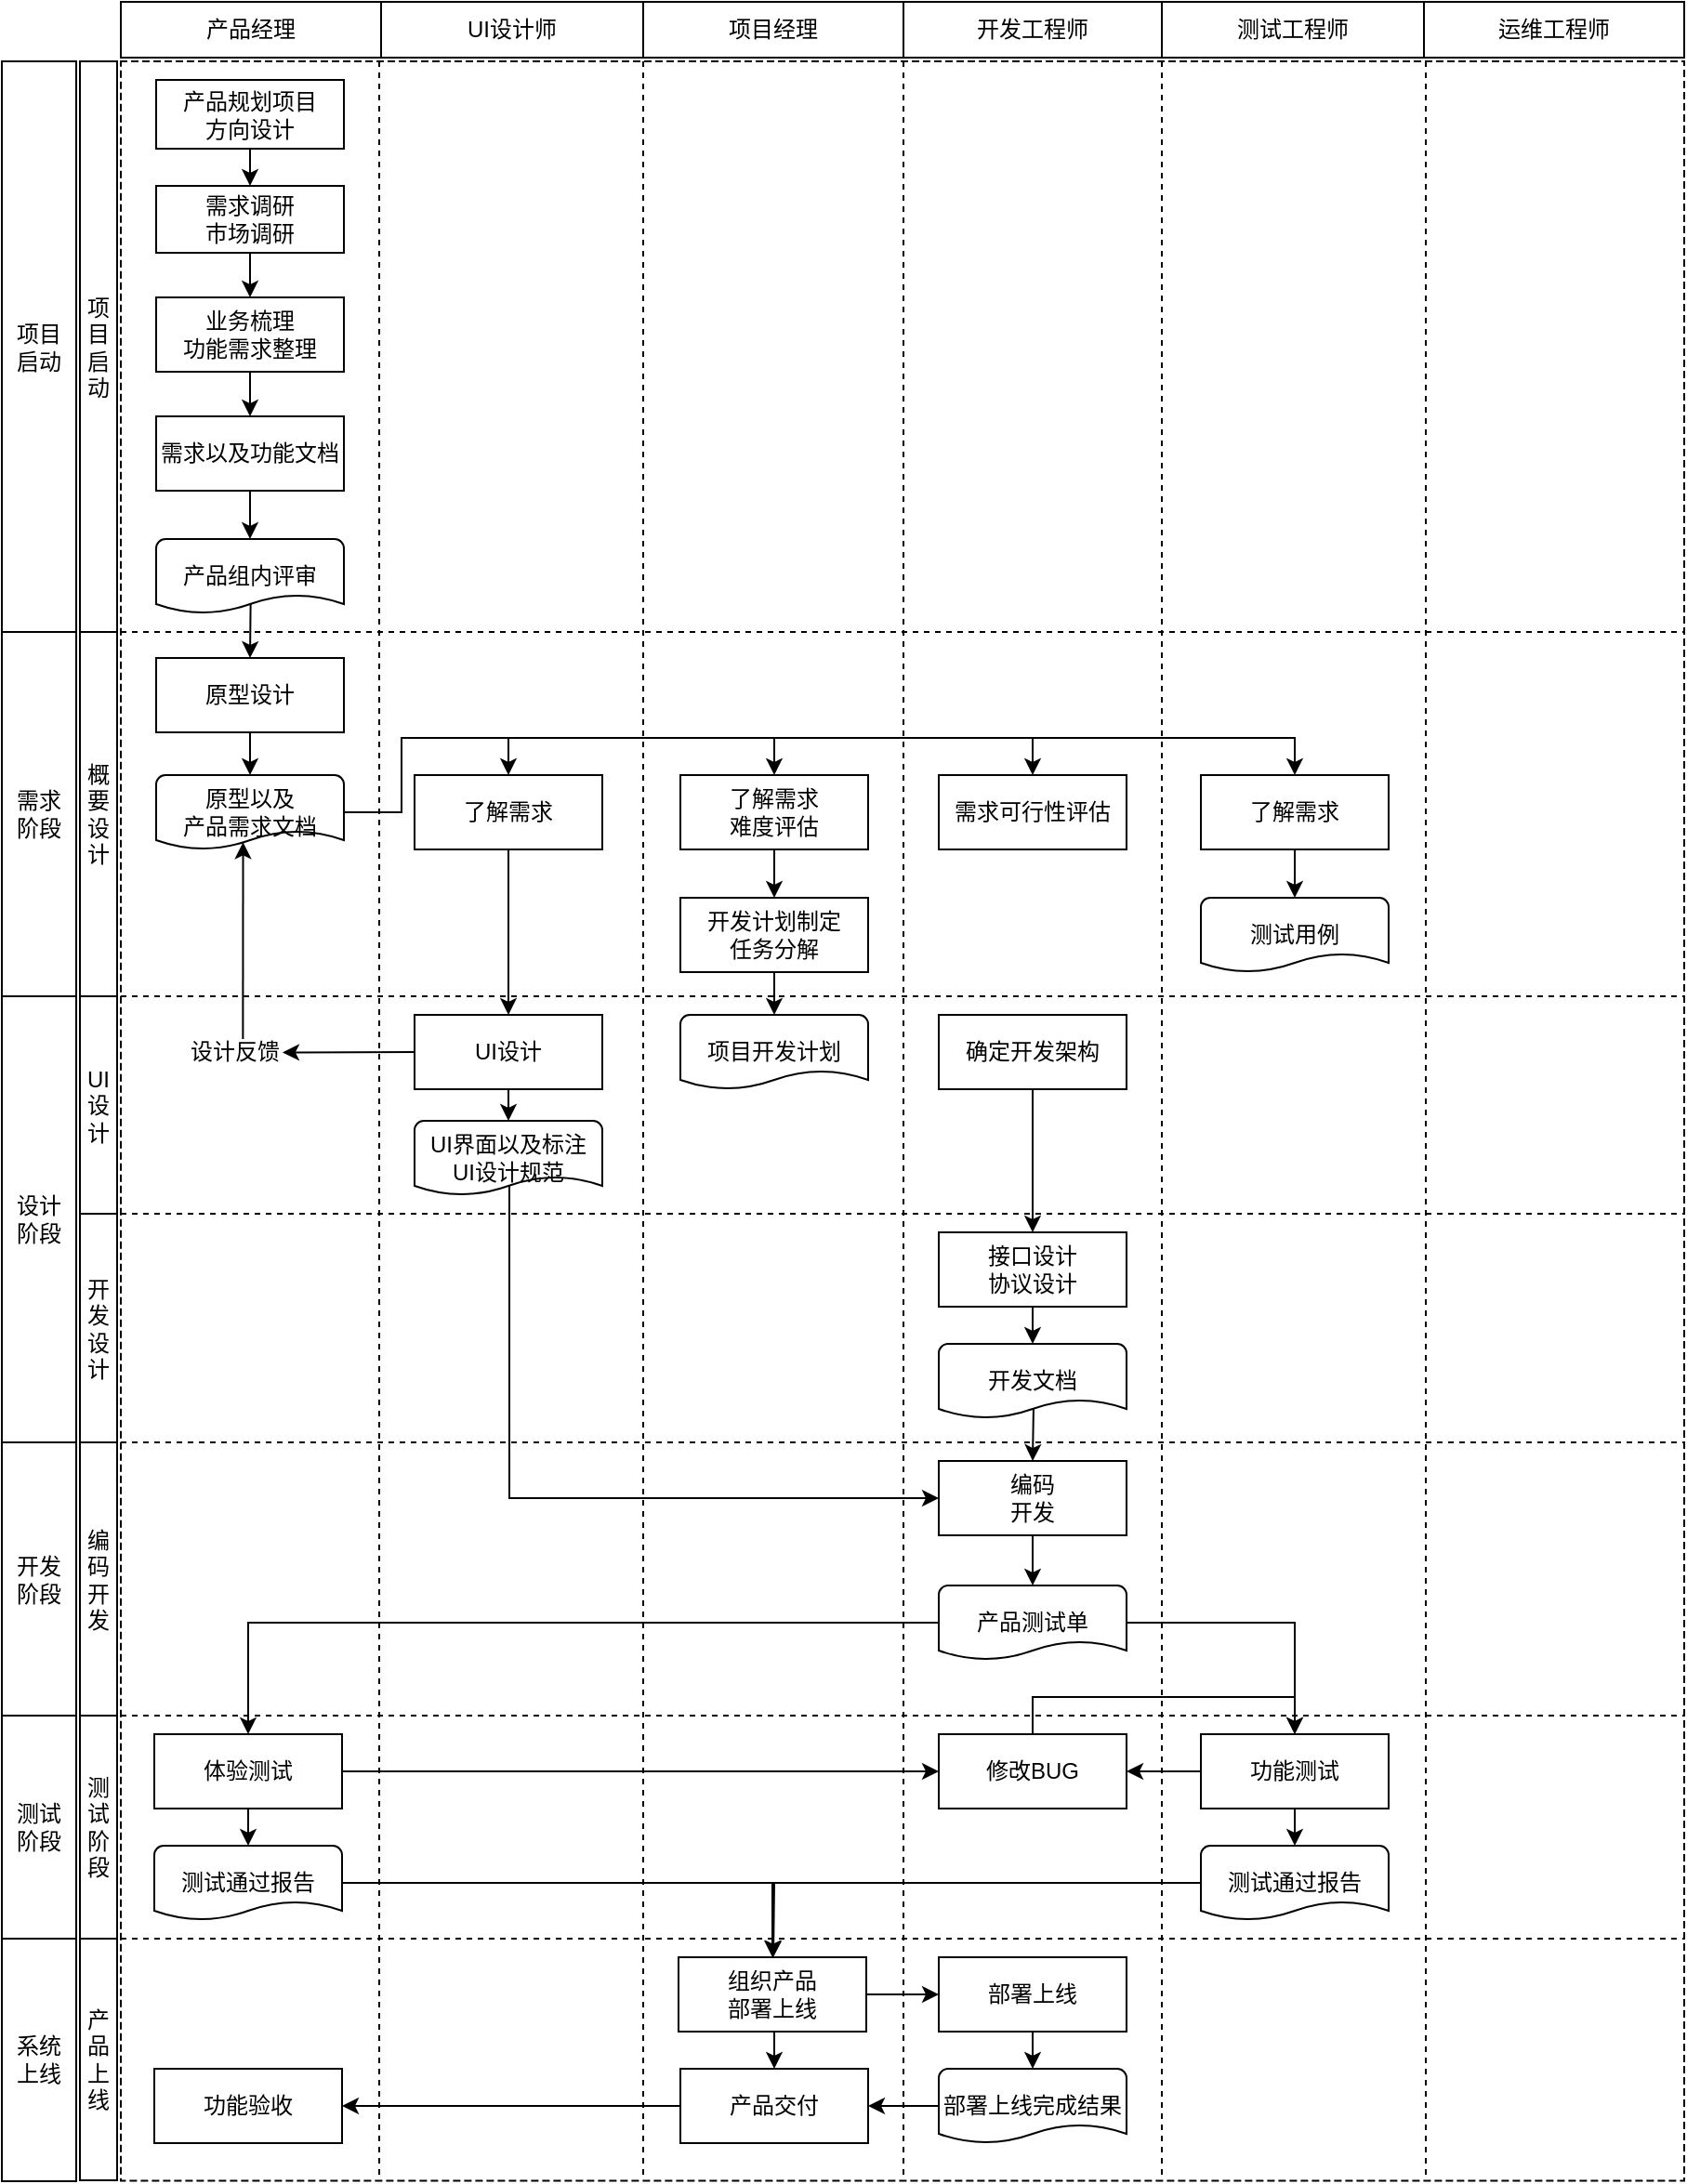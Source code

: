 <mxfile version="13.10.2" type="github">
  <diagram id="PpXGovma7yF2RmFyOS30" name="第 1 页">
    <mxGraphModel dx="1188" dy="643" grid="1" gridSize="10" guides="1" tooltips="1" connect="1" arrows="1" fold="1" page="1" pageScale="1" pageWidth="827" pageHeight="1169" math="0" shadow="0">
      <root>
        <mxCell id="0" />
        <mxCell id="1" parent="0" />
        <mxCell id="rqItXDeGJWUlfMcjENe2-21" value="" style="shape=table;html=1;whiteSpace=wrap;startSize=0;container=1;collapsible=0;childLayout=tableLayout;dashed=1;rounded=0;" parent="1" vertex="1">
          <mxGeometry x="89" y="60" width="841" height="1140.2" as="geometry" />
        </mxCell>
        <mxCell id="rqItXDeGJWUlfMcjENe2-22" value="" style="shape=partialRectangle;html=1;whiteSpace=wrap;collapsible=0;dropTarget=0;pointerEvents=0;fillColor=none;top=0;left=0;bottom=0;right=0;points=[[0,0.5],[1,0.5]];portConstraint=eastwest;" parent="rqItXDeGJWUlfMcjENe2-21" vertex="1">
          <mxGeometry width="841" height="307" as="geometry" />
        </mxCell>
        <mxCell id="rqItXDeGJWUlfMcjENe2-23" value="" style="shape=partialRectangle;html=1;whiteSpace=wrap;connectable=0;overflow=hidden;fillColor=none;top=0;left=0;bottom=0;right=0;" parent="rqItXDeGJWUlfMcjENe2-22" vertex="1">
          <mxGeometry width="139" height="307" as="geometry" />
        </mxCell>
        <mxCell id="rqItXDeGJWUlfMcjENe2-24" value="" style="shape=partialRectangle;html=1;whiteSpace=wrap;connectable=0;overflow=hidden;fillColor=none;top=0;left=0;bottom=0;right=0;" parent="rqItXDeGJWUlfMcjENe2-22" vertex="1">
          <mxGeometry x="139" width="142" height="307" as="geometry" />
        </mxCell>
        <mxCell id="rqItXDeGJWUlfMcjENe2-25" value="" style="shape=partialRectangle;html=1;whiteSpace=wrap;connectable=0;overflow=hidden;fillColor=none;top=0;left=0;bottom=0;right=0;" parent="rqItXDeGJWUlfMcjENe2-22" vertex="1">
          <mxGeometry x="281" width="140" height="307" as="geometry" />
        </mxCell>
        <mxCell id="rqItXDeGJWUlfMcjENe2-26" value="" style="shape=partialRectangle;html=1;whiteSpace=wrap;connectable=0;overflow=hidden;fillColor=none;top=0;left=0;bottom=0;right=0;" parent="rqItXDeGJWUlfMcjENe2-22" vertex="1">
          <mxGeometry x="421" width="139" height="307" as="geometry" />
        </mxCell>
        <mxCell id="rqItXDeGJWUlfMcjENe2-27" value="" style="shape=partialRectangle;html=1;whiteSpace=wrap;connectable=0;overflow=hidden;fillColor=none;top=0;left=0;bottom=0;right=0;" parent="rqItXDeGJWUlfMcjENe2-22" vertex="1">
          <mxGeometry x="560" width="142" height="307" as="geometry" />
        </mxCell>
        <mxCell id="rqItXDeGJWUlfMcjENe2-28" value="" style="shape=partialRectangle;html=1;whiteSpace=wrap;connectable=0;overflow=hidden;fillColor=none;top=0;left=0;bottom=0;right=0;" parent="rqItXDeGJWUlfMcjENe2-22" vertex="1">
          <mxGeometry x="702" width="139" height="307" as="geometry" />
        </mxCell>
        <mxCell id="rqItXDeGJWUlfMcjENe2-29" value="" style="shape=partialRectangle;html=1;whiteSpace=wrap;collapsible=0;dropTarget=0;pointerEvents=0;fillColor=none;top=0;left=0;bottom=0;right=0;points=[[0,0.5],[1,0.5]];portConstraint=eastwest;" parent="rqItXDeGJWUlfMcjENe2-21" vertex="1">
          <mxGeometry y="307" width="841" height="196" as="geometry" />
        </mxCell>
        <mxCell id="rqItXDeGJWUlfMcjENe2-30" value="" style="shape=partialRectangle;html=1;whiteSpace=wrap;connectable=0;overflow=hidden;fillColor=none;top=0;left=0;bottom=0;right=0;" parent="rqItXDeGJWUlfMcjENe2-29" vertex="1">
          <mxGeometry width="139" height="196" as="geometry" />
        </mxCell>
        <mxCell id="rqItXDeGJWUlfMcjENe2-31" value="" style="shape=partialRectangle;html=1;whiteSpace=wrap;connectable=0;overflow=hidden;fillColor=none;top=0;left=0;bottom=0;right=0;" parent="rqItXDeGJWUlfMcjENe2-29" vertex="1">
          <mxGeometry x="139" width="142" height="196" as="geometry" />
        </mxCell>
        <mxCell id="rqItXDeGJWUlfMcjENe2-32" value="" style="shape=partialRectangle;html=1;whiteSpace=wrap;connectable=0;overflow=hidden;fillColor=none;top=0;left=0;bottom=0;right=0;" parent="rqItXDeGJWUlfMcjENe2-29" vertex="1">
          <mxGeometry x="281" width="140" height="196" as="geometry" />
        </mxCell>
        <mxCell id="rqItXDeGJWUlfMcjENe2-33" value="" style="shape=partialRectangle;html=1;whiteSpace=wrap;connectable=0;overflow=hidden;fillColor=none;top=0;left=0;bottom=0;right=0;" parent="rqItXDeGJWUlfMcjENe2-29" vertex="1">
          <mxGeometry x="421" width="139" height="196" as="geometry" />
        </mxCell>
        <mxCell id="rqItXDeGJWUlfMcjENe2-34" value="" style="shape=partialRectangle;html=1;whiteSpace=wrap;connectable=0;overflow=hidden;fillColor=none;top=0;left=0;bottom=0;right=0;" parent="rqItXDeGJWUlfMcjENe2-29" vertex="1">
          <mxGeometry x="560" width="142" height="196" as="geometry" />
        </mxCell>
        <mxCell id="rqItXDeGJWUlfMcjENe2-35" value="" style="shape=partialRectangle;html=1;whiteSpace=wrap;connectable=0;overflow=hidden;fillColor=none;top=0;left=0;bottom=0;right=0;" parent="rqItXDeGJWUlfMcjENe2-29" vertex="1">
          <mxGeometry x="702" width="139" height="196" as="geometry" />
        </mxCell>
        <mxCell id="rqItXDeGJWUlfMcjENe2-36" value="" style="shape=partialRectangle;html=1;whiteSpace=wrap;collapsible=0;dropTarget=0;pointerEvents=0;fillColor=none;top=0;left=0;bottom=0;right=0;points=[[0,0.5],[1,0.5]];portConstraint=eastwest;" parent="rqItXDeGJWUlfMcjENe2-21" vertex="1">
          <mxGeometry y="503" width="841" height="117" as="geometry" />
        </mxCell>
        <mxCell id="rqItXDeGJWUlfMcjENe2-37" value="" style="shape=partialRectangle;html=1;whiteSpace=wrap;connectable=0;overflow=hidden;fillColor=none;top=0;left=0;bottom=0;right=0;" parent="rqItXDeGJWUlfMcjENe2-36" vertex="1">
          <mxGeometry width="139" height="117" as="geometry" />
        </mxCell>
        <mxCell id="rqItXDeGJWUlfMcjENe2-38" value="" style="shape=partialRectangle;html=1;whiteSpace=wrap;connectable=0;overflow=hidden;fillColor=none;top=0;left=0;bottom=0;right=0;" parent="rqItXDeGJWUlfMcjENe2-36" vertex="1">
          <mxGeometry x="139" width="142" height="117" as="geometry" />
        </mxCell>
        <mxCell id="rqItXDeGJWUlfMcjENe2-39" value="" style="shape=partialRectangle;html=1;whiteSpace=wrap;connectable=0;overflow=hidden;fillColor=none;top=0;left=0;bottom=0;right=0;" parent="rqItXDeGJWUlfMcjENe2-36" vertex="1">
          <mxGeometry x="281" width="140" height="117" as="geometry" />
        </mxCell>
        <mxCell id="rqItXDeGJWUlfMcjENe2-40" value="" style="shape=partialRectangle;html=1;whiteSpace=wrap;connectable=0;overflow=hidden;fillColor=none;top=0;left=0;bottom=0;right=0;" parent="rqItXDeGJWUlfMcjENe2-36" vertex="1">
          <mxGeometry x="421" width="139" height="117" as="geometry" />
        </mxCell>
        <mxCell id="rqItXDeGJWUlfMcjENe2-41" value="" style="shape=partialRectangle;html=1;whiteSpace=wrap;connectable=0;overflow=hidden;fillColor=none;top=0;left=0;bottom=0;right=0;" parent="rqItXDeGJWUlfMcjENe2-36" vertex="1">
          <mxGeometry x="560" width="142" height="117" as="geometry" />
        </mxCell>
        <mxCell id="rqItXDeGJWUlfMcjENe2-42" value="" style="shape=partialRectangle;html=1;whiteSpace=wrap;connectable=0;overflow=hidden;fillColor=none;top=0;left=0;bottom=0;right=0;" parent="rqItXDeGJWUlfMcjENe2-36" vertex="1">
          <mxGeometry x="702" width="139" height="117" as="geometry" />
        </mxCell>
        <mxCell id="rqItXDeGJWUlfMcjENe2-43" value="" style="shape=partialRectangle;html=1;whiteSpace=wrap;collapsible=0;dropTarget=0;pointerEvents=0;fillColor=none;top=0;left=0;bottom=0;right=0;points=[[0,0.5],[1,0.5]];portConstraint=eastwest;" parent="rqItXDeGJWUlfMcjENe2-21" vertex="1">
          <mxGeometry y="620" width="841" height="123" as="geometry" />
        </mxCell>
        <mxCell id="rqItXDeGJWUlfMcjENe2-44" value="" style="shape=partialRectangle;html=1;whiteSpace=wrap;connectable=0;overflow=hidden;fillColor=none;top=0;left=0;bottom=0;right=0;" parent="rqItXDeGJWUlfMcjENe2-43" vertex="1">
          <mxGeometry width="139" height="123" as="geometry" />
        </mxCell>
        <mxCell id="rqItXDeGJWUlfMcjENe2-45" value="" style="shape=partialRectangle;html=1;whiteSpace=wrap;connectable=0;overflow=hidden;fillColor=none;top=0;left=0;bottom=0;right=0;" parent="rqItXDeGJWUlfMcjENe2-43" vertex="1">
          <mxGeometry x="139" width="142" height="123" as="geometry" />
        </mxCell>
        <mxCell id="rqItXDeGJWUlfMcjENe2-46" value="" style="shape=partialRectangle;html=1;whiteSpace=wrap;connectable=0;overflow=hidden;fillColor=none;top=0;left=0;bottom=0;right=0;" parent="rqItXDeGJWUlfMcjENe2-43" vertex="1">
          <mxGeometry x="281" width="140" height="123" as="geometry" />
        </mxCell>
        <mxCell id="rqItXDeGJWUlfMcjENe2-47" value="" style="shape=partialRectangle;html=1;whiteSpace=wrap;connectable=0;overflow=hidden;fillColor=none;top=0;left=0;bottom=0;right=0;" parent="rqItXDeGJWUlfMcjENe2-43" vertex="1">
          <mxGeometry x="421" width="139" height="123" as="geometry" />
        </mxCell>
        <mxCell id="rqItXDeGJWUlfMcjENe2-48" value="" style="shape=partialRectangle;html=1;whiteSpace=wrap;connectable=0;overflow=hidden;fillColor=none;top=0;left=0;bottom=0;right=0;" parent="rqItXDeGJWUlfMcjENe2-43" vertex="1">
          <mxGeometry x="560" width="142" height="123" as="geometry" />
        </mxCell>
        <mxCell id="rqItXDeGJWUlfMcjENe2-49" value="" style="shape=partialRectangle;html=1;whiteSpace=wrap;connectable=0;overflow=hidden;fillColor=none;top=0;left=0;bottom=0;right=0;" parent="rqItXDeGJWUlfMcjENe2-43" vertex="1">
          <mxGeometry x="702" width="139" height="123" as="geometry" />
        </mxCell>
        <mxCell id="rqItXDeGJWUlfMcjENe2-50" value="" style="shape=partialRectangle;html=1;whiteSpace=wrap;collapsible=0;dropTarget=0;pointerEvents=0;fillColor=none;top=0;left=0;bottom=0;right=0;points=[[0,0.5],[1,0.5]];portConstraint=eastwest;" parent="rqItXDeGJWUlfMcjENe2-21" vertex="1">
          <mxGeometry y="743" width="841" height="147" as="geometry" />
        </mxCell>
        <mxCell id="rqItXDeGJWUlfMcjENe2-51" value="" style="shape=partialRectangle;html=1;whiteSpace=wrap;connectable=0;overflow=hidden;fillColor=none;top=0;left=0;bottom=0;right=0;" parent="rqItXDeGJWUlfMcjENe2-50" vertex="1">
          <mxGeometry width="139" height="147" as="geometry" />
        </mxCell>
        <mxCell id="rqItXDeGJWUlfMcjENe2-52" value="" style="shape=partialRectangle;html=1;whiteSpace=wrap;connectable=0;overflow=hidden;fillColor=none;top=0;left=0;bottom=0;right=0;" parent="rqItXDeGJWUlfMcjENe2-50" vertex="1">
          <mxGeometry x="139" width="142" height="147" as="geometry" />
        </mxCell>
        <mxCell id="rqItXDeGJWUlfMcjENe2-53" value="" style="shape=partialRectangle;html=1;whiteSpace=wrap;connectable=0;overflow=hidden;fillColor=none;top=0;left=0;bottom=0;right=0;" parent="rqItXDeGJWUlfMcjENe2-50" vertex="1">
          <mxGeometry x="281" width="140" height="147" as="geometry" />
        </mxCell>
        <mxCell id="rqItXDeGJWUlfMcjENe2-54" value="" style="shape=partialRectangle;html=1;whiteSpace=wrap;connectable=0;overflow=hidden;fillColor=none;top=0;left=0;bottom=0;right=0;" parent="rqItXDeGJWUlfMcjENe2-50" vertex="1">
          <mxGeometry x="421" width="139" height="147" as="geometry" />
        </mxCell>
        <mxCell id="rqItXDeGJWUlfMcjENe2-55" value="" style="shape=partialRectangle;html=1;whiteSpace=wrap;connectable=0;overflow=hidden;fillColor=none;top=0;left=0;bottom=0;right=0;" parent="rqItXDeGJWUlfMcjENe2-50" vertex="1">
          <mxGeometry x="560" width="142" height="147" as="geometry" />
        </mxCell>
        <mxCell id="rqItXDeGJWUlfMcjENe2-56" value="" style="shape=partialRectangle;html=1;whiteSpace=wrap;connectable=0;overflow=hidden;fillColor=none;top=0;left=0;bottom=0;right=0;" parent="rqItXDeGJWUlfMcjENe2-50" vertex="1">
          <mxGeometry x="702" width="139" height="147" as="geometry" />
        </mxCell>
        <mxCell id="rqItXDeGJWUlfMcjENe2-57" value="" style="shape=partialRectangle;html=1;whiteSpace=wrap;collapsible=0;dropTarget=0;pointerEvents=0;fillColor=none;top=0;left=0;bottom=0;right=0;points=[[0,0.5],[1,0.5]];portConstraint=eastwest;" parent="rqItXDeGJWUlfMcjENe2-21" vertex="1">
          <mxGeometry y="890" width="841" height="120" as="geometry" />
        </mxCell>
        <mxCell id="rqItXDeGJWUlfMcjENe2-58" value="" style="shape=partialRectangle;html=1;whiteSpace=wrap;connectable=0;overflow=hidden;fillColor=none;top=0;left=0;bottom=0;right=0;" parent="rqItXDeGJWUlfMcjENe2-57" vertex="1">
          <mxGeometry width="139" height="120" as="geometry" />
        </mxCell>
        <mxCell id="rqItXDeGJWUlfMcjENe2-59" value="" style="shape=partialRectangle;html=1;whiteSpace=wrap;connectable=0;overflow=hidden;fillColor=none;top=0;left=0;bottom=0;right=0;" parent="rqItXDeGJWUlfMcjENe2-57" vertex="1">
          <mxGeometry x="139" width="142" height="120" as="geometry" />
        </mxCell>
        <mxCell id="rqItXDeGJWUlfMcjENe2-60" value="" style="shape=partialRectangle;html=1;whiteSpace=wrap;connectable=0;overflow=hidden;fillColor=none;top=0;left=0;bottom=0;right=0;" parent="rqItXDeGJWUlfMcjENe2-57" vertex="1">
          <mxGeometry x="281" width="140" height="120" as="geometry" />
        </mxCell>
        <mxCell id="rqItXDeGJWUlfMcjENe2-61" value="" style="shape=partialRectangle;html=1;whiteSpace=wrap;connectable=0;overflow=hidden;fillColor=none;top=0;left=0;bottom=0;right=0;" parent="rqItXDeGJWUlfMcjENe2-57" vertex="1">
          <mxGeometry x="421" width="139" height="120" as="geometry" />
        </mxCell>
        <mxCell id="rqItXDeGJWUlfMcjENe2-62" value="" style="shape=partialRectangle;html=1;whiteSpace=wrap;connectable=0;overflow=hidden;fillColor=none;top=0;left=0;bottom=0;right=0;" parent="rqItXDeGJWUlfMcjENe2-57" vertex="1">
          <mxGeometry x="560" width="142" height="120" as="geometry" />
        </mxCell>
        <mxCell id="rqItXDeGJWUlfMcjENe2-63" value="" style="shape=partialRectangle;html=1;whiteSpace=wrap;connectable=0;overflow=hidden;fillColor=none;top=0;left=0;bottom=0;right=0;" parent="rqItXDeGJWUlfMcjENe2-57" vertex="1">
          <mxGeometry x="702" width="139" height="120" as="geometry" />
        </mxCell>
        <mxCell id="rqItXDeGJWUlfMcjENe2-64" value="" style="shape=partialRectangle;html=1;whiteSpace=wrap;collapsible=0;dropTarget=0;pointerEvents=0;fillColor=none;top=0;left=0;bottom=0;right=0;points=[[0,0.5],[1,0.5]];portConstraint=eastwest;" parent="rqItXDeGJWUlfMcjENe2-21" vertex="1">
          <mxGeometry y="1010" width="841" height="130" as="geometry" />
        </mxCell>
        <mxCell id="rqItXDeGJWUlfMcjENe2-65" value="" style="shape=partialRectangle;html=1;whiteSpace=wrap;connectable=0;overflow=hidden;fillColor=none;top=0;left=0;bottom=0;right=0;" parent="rqItXDeGJWUlfMcjENe2-64" vertex="1">
          <mxGeometry width="139" height="130" as="geometry" />
        </mxCell>
        <mxCell id="rqItXDeGJWUlfMcjENe2-66" value="" style="shape=partialRectangle;html=1;whiteSpace=wrap;connectable=0;overflow=hidden;fillColor=none;top=0;left=0;bottom=0;right=0;" parent="rqItXDeGJWUlfMcjENe2-64" vertex="1">
          <mxGeometry x="139" width="142" height="130" as="geometry" />
        </mxCell>
        <mxCell id="rqItXDeGJWUlfMcjENe2-67" value="" style="shape=partialRectangle;html=1;whiteSpace=wrap;connectable=0;overflow=hidden;fillColor=none;top=0;left=0;bottom=0;right=0;" parent="rqItXDeGJWUlfMcjENe2-64" vertex="1">
          <mxGeometry x="281" width="140" height="130" as="geometry" />
        </mxCell>
        <mxCell id="rqItXDeGJWUlfMcjENe2-68" value="" style="shape=partialRectangle;html=1;whiteSpace=wrap;connectable=0;overflow=hidden;fillColor=none;top=0;left=0;bottom=0;right=0;" parent="rqItXDeGJWUlfMcjENe2-64" vertex="1">
          <mxGeometry x="421" width="139" height="130" as="geometry" />
        </mxCell>
        <mxCell id="rqItXDeGJWUlfMcjENe2-69" value="" style="shape=partialRectangle;html=1;whiteSpace=wrap;connectable=0;overflow=hidden;fillColor=none;top=0;left=0;bottom=0;right=0;" parent="rqItXDeGJWUlfMcjENe2-64" vertex="1">
          <mxGeometry x="560" width="142" height="130" as="geometry" />
        </mxCell>
        <mxCell id="rqItXDeGJWUlfMcjENe2-70" value="" style="shape=partialRectangle;html=1;whiteSpace=wrap;connectable=0;overflow=hidden;fillColor=none;top=0;left=0;bottom=0;right=0;" parent="rqItXDeGJWUlfMcjENe2-64" vertex="1">
          <mxGeometry x="702" width="139" height="130" as="geometry" />
        </mxCell>
        <mxCell id="rqItXDeGJWUlfMcjENe2-87" value="" style="shape=table;html=1;whiteSpace=wrap;startSize=0;container=1;collapsible=0;childLayout=tableLayout;" parent="1" vertex="1">
          <mxGeometry x="89" y="28" width="841" height="30" as="geometry" />
        </mxCell>
        <mxCell id="rqItXDeGJWUlfMcjENe2-88" value="" style="shape=partialRectangle;html=1;whiteSpace=wrap;collapsible=0;dropTarget=0;pointerEvents=0;fillColor=none;top=0;left=0;bottom=0;right=0;points=[[0,0.5],[1,0.5]];portConstraint=eastwest;" parent="rqItXDeGJWUlfMcjENe2-87" vertex="1">
          <mxGeometry width="841" height="30" as="geometry" />
        </mxCell>
        <mxCell id="rqItXDeGJWUlfMcjENe2-89" value="产品经理" style="shape=partialRectangle;html=1;whiteSpace=wrap;connectable=0;overflow=hidden;fillColor=none;top=0;left=0;bottom=0;right=0;" parent="rqItXDeGJWUlfMcjENe2-88" vertex="1">
          <mxGeometry width="140" height="30" as="geometry" />
        </mxCell>
        <mxCell id="rqItXDeGJWUlfMcjENe2-90" value="UI设计师" style="shape=partialRectangle;html=1;whiteSpace=wrap;connectable=0;overflow=hidden;fillColor=none;top=0;left=0;bottom=0;right=0;" parent="rqItXDeGJWUlfMcjENe2-88" vertex="1">
          <mxGeometry x="140" width="141" height="30" as="geometry" />
        </mxCell>
        <mxCell id="rqItXDeGJWUlfMcjENe2-91" value="项目经理" style="shape=partialRectangle;html=1;whiteSpace=wrap;connectable=0;overflow=hidden;fillColor=none;top=0;left=0;bottom=0;right=0;" parent="rqItXDeGJWUlfMcjENe2-88" vertex="1">
          <mxGeometry x="281" width="140" height="30" as="geometry" />
        </mxCell>
        <mxCell id="rqItXDeGJWUlfMcjENe2-92" value="开发工程师" style="shape=partialRectangle;html=1;whiteSpace=wrap;connectable=0;overflow=hidden;fillColor=none;top=0;left=0;bottom=0;right=0;" parent="rqItXDeGJWUlfMcjENe2-88" vertex="1">
          <mxGeometry x="421" width="139" height="30" as="geometry" />
        </mxCell>
        <mxCell id="rqItXDeGJWUlfMcjENe2-93" value="测试工程师" style="shape=partialRectangle;html=1;whiteSpace=wrap;connectable=0;overflow=hidden;fillColor=none;top=0;left=0;bottom=0;right=0;" parent="rqItXDeGJWUlfMcjENe2-88" vertex="1">
          <mxGeometry x="560" width="141" height="30" as="geometry" />
        </mxCell>
        <mxCell id="rqItXDeGJWUlfMcjENe2-94" value="运维工程师" style="shape=partialRectangle;html=1;whiteSpace=wrap;connectable=0;overflow=hidden;fillColor=none;top=0;left=0;bottom=0;right=0;" parent="rqItXDeGJWUlfMcjENe2-88" vertex="1">
          <mxGeometry x="701" width="140" height="30" as="geometry" />
        </mxCell>
        <mxCell id="rqItXDeGJWUlfMcjENe2-100" style="edgeStyle=orthogonalEdgeStyle;rounded=0;orthogonalLoop=1;jettySize=auto;html=1;exitX=0.5;exitY=1;exitDx=0;exitDy=0;entryX=0.5;entryY=0;entryDx=0;entryDy=0;" parent="1" source="rqItXDeGJWUlfMcjENe2-96" target="rqItXDeGJWUlfMcjENe2-99" edge="1">
          <mxGeometry relative="1" as="geometry" />
        </mxCell>
        <mxCell id="rqItXDeGJWUlfMcjENe2-96" value="产品规划项目&lt;br&gt;方向设计" style="rounded=0;whiteSpace=wrap;html=1;" parent="1" vertex="1">
          <mxGeometry x="108" y="70" width="101" height="37" as="geometry" />
        </mxCell>
        <mxCell id="rqItXDeGJWUlfMcjENe2-102" style="edgeStyle=orthogonalEdgeStyle;rounded=0;orthogonalLoop=1;jettySize=auto;html=1;exitX=0.5;exitY=1;exitDx=0;exitDy=0;entryX=0.5;entryY=0;entryDx=0;entryDy=0;" parent="1" source="rqItXDeGJWUlfMcjENe2-99" target="rqItXDeGJWUlfMcjENe2-101" edge="1">
          <mxGeometry relative="1" as="geometry" />
        </mxCell>
        <mxCell id="rqItXDeGJWUlfMcjENe2-99" value="需求调研&lt;br&gt;市场调研" style="rounded=0;whiteSpace=wrap;html=1;" parent="1" vertex="1">
          <mxGeometry x="108" y="127" width="101" height="36" as="geometry" />
        </mxCell>
        <mxCell id="rqItXDeGJWUlfMcjENe2-106" style="edgeStyle=orthogonalEdgeStyle;rounded=0;orthogonalLoop=1;jettySize=auto;html=1;exitX=0.5;exitY=1;exitDx=0;exitDy=0;entryX=0.5;entryY=0;entryDx=0;entryDy=0;" parent="1" source="rqItXDeGJWUlfMcjENe2-101" target="rqItXDeGJWUlfMcjENe2-105" edge="1">
          <mxGeometry relative="1" as="geometry" />
        </mxCell>
        <mxCell id="rqItXDeGJWUlfMcjENe2-101" value="业务梳理&lt;br&gt;功能需求整理" style="rounded=0;whiteSpace=wrap;html=1;" parent="1" vertex="1">
          <mxGeometry x="108" y="187" width="101" height="40" as="geometry" />
        </mxCell>
        <mxCell id="rqItXDeGJWUlfMcjENe2-143" style="edgeStyle=orthogonalEdgeStyle;rounded=0;orthogonalLoop=1;jettySize=auto;html=1;entryX=0.5;entryY=0;entryDx=0;entryDy=0;fontSize=12;exitX=0.503;exitY=0.871;exitDx=0;exitDy=0;exitPerimeter=0;" parent="1" source="rqItXDeGJWUlfMcjENe2-103" target="rqItXDeGJWUlfMcjENe2-110" edge="1">
          <mxGeometry relative="1" as="geometry" />
        </mxCell>
        <mxCell id="rqItXDeGJWUlfMcjENe2-103" value="产品组内评审" style="strokeWidth=1;html=1;shape=mxgraph.flowchart.document2;whiteSpace=wrap;size=0.25;" parent="1" vertex="1">
          <mxGeometry x="108" y="317" width="101" height="40" as="geometry" />
        </mxCell>
        <mxCell id="rqItXDeGJWUlfMcjENe2-107" style="edgeStyle=orthogonalEdgeStyle;rounded=0;orthogonalLoop=1;jettySize=auto;html=1;exitX=0.5;exitY=1;exitDx=0;exitDy=0;entryX=0.5;entryY=0;entryDx=0;entryDy=0;entryPerimeter=0;" parent="1" source="rqItXDeGJWUlfMcjENe2-105" target="rqItXDeGJWUlfMcjENe2-103" edge="1">
          <mxGeometry relative="1" as="geometry" />
        </mxCell>
        <mxCell id="rqItXDeGJWUlfMcjENe2-105" value="需求以及功能文档" style="rounded=0;whiteSpace=wrap;html=1;" parent="1" vertex="1">
          <mxGeometry x="108" y="251" width="101" height="40" as="geometry" />
        </mxCell>
        <mxCell id="rqItXDeGJWUlfMcjENe2-142" style="edgeStyle=orthogonalEdgeStyle;rounded=0;orthogonalLoop=1;jettySize=auto;html=1;exitX=0.5;exitY=1;exitDx=0;exitDy=0;entryX=0.5;entryY=0;entryDx=0;entryDy=0;entryPerimeter=0;fontSize=12;" parent="1" source="rqItXDeGJWUlfMcjENe2-110" target="rqItXDeGJWUlfMcjENe2-141" edge="1">
          <mxGeometry relative="1" as="geometry" />
        </mxCell>
        <mxCell id="rqItXDeGJWUlfMcjENe2-110" value="原型设计" style="rounded=0;whiteSpace=wrap;html=1;" parent="1" vertex="1">
          <mxGeometry x="108" y="381" width="101" height="40" as="geometry" />
        </mxCell>
        <mxCell id="rqItXDeGJWUlfMcjENe2-111" value="" style="shape=table;html=1;whiteSpace=wrap;startSize=0;container=1;collapsible=0;childLayout=tableLayout;" parent="1" vertex="1">
          <mxGeometry x="25" y="60" width="40" height="1140.467" as="geometry" />
        </mxCell>
        <mxCell id="rqItXDeGJWUlfMcjENe2-112" value="" style="shape=partialRectangle;html=1;whiteSpace=wrap;collapsible=0;dropTarget=0;pointerEvents=0;fillColor=none;top=0;left=0;bottom=0;right=0;points=[[0,0.5],[1,0.5]];portConstraint=eastwest;" parent="rqItXDeGJWUlfMcjENe2-111" vertex="1">
          <mxGeometry width="40" height="307" as="geometry" />
        </mxCell>
        <mxCell id="rqItXDeGJWUlfMcjENe2-113" value="项目&lt;br&gt;启动" style="shape=partialRectangle;html=1;whiteSpace=wrap;connectable=0;overflow=hidden;fillColor=none;top=0;left=0;bottom=0;right=0;" parent="rqItXDeGJWUlfMcjENe2-112" vertex="1">
          <mxGeometry width="40" height="307" as="geometry" />
        </mxCell>
        <mxCell id="rqItXDeGJWUlfMcjENe2-114" value="" style="shape=partialRectangle;html=1;whiteSpace=wrap;collapsible=0;dropTarget=0;pointerEvents=0;fillColor=none;top=0;left=0;bottom=0;right=0;points=[[0,0.5],[1,0.5]];portConstraint=eastwest;" parent="rqItXDeGJWUlfMcjENe2-111" vertex="1">
          <mxGeometry y="307" width="40" height="196" as="geometry" />
        </mxCell>
        <mxCell id="rqItXDeGJWUlfMcjENe2-115" value="需求&lt;br&gt;阶段" style="shape=partialRectangle;html=1;whiteSpace=wrap;connectable=0;overflow=hidden;fillColor=none;top=0;left=0;bottom=0;right=0;" parent="rqItXDeGJWUlfMcjENe2-114" vertex="1">
          <mxGeometry width="40" height="196" as="geometry" />
        </mxCell>
        <mxCell id="rqItXDeGJWUlfMcjENe2-116" value="" style="shape=partialRectangle;html=1;whiteSpace=wrap;collapsible=0;dropTarget=0;pointerEvents=0;fillColor=none;top=0;left=0;bottom=0;right=0;points=[[0,0.5],[1,0.5]];portConstraint=eastwest;" parent="rqItXDeGJWUlfMcjENe2-111" vertex="1">
          <mxGeometry y="503" width="40" height="240" as="geometry" />
        </mxCell>
        <mxCell id="rqItXDeGJWUlfMcjENe2-117" value="设计&lt;br&gt;阶段" style="shape=partialRectangle;html=1;whiteSpace=wrap;connectable=0;overflow=hidden;fillColor=none;top=0;left=0;bottom=0;right=0;" parent="rqItXDeGJWUlfMcjENe2-116" vertex="1">
          <mxGeometry width="40" height="240" as="geometry" />
        </mxCell>
        <mxCell id="rqItXDeGJWUlfMcjENe2-118" value="" style="shape=partialRectangle;html=1;whiteSpace=wrap;collapsible=0;dropTarget=0;pointerEvents=0;fillColor=none;top=0;left=0;bottom=0;right=0;points=[[0,0.5],[1,0.5]];portConstraint=eastwest;" parent="rqItXDeGJWUlfMcjENe2-111" vertex="1">
          <mxGeometry y="743" width="40" height="147" as="geometry" />
        </mxCell>
        <mxCell id="rqItXDeGJWUlfMcjENe2-119" value="开发&lt;br&gt;阶段" style="shape=partialRectangle;html=1;whiteSpace=wrap;connectable=0;overflow=hidden;fillColor=none;top=0;left=0;bottom=0;right=0;" parent="rqItXDeGJWUlfMcjENe2-118" vertex="1">
          <mxGeometry width="40" height="147" as="geometry" />
        </mxCell>
        <mxCell id="rqItXDeGJWUlfMcjENe2-120" value="" style="shape=partialRectangle;html=1;whiteSpace=wrap;collapsible=0;dropTarget=0;pointerEvents=0;fillColor=none;top=0;left=0;bottom=0;right=0;points=[[0,0.5],[1,0.5]];portConstraint=eastwest;" parent="rqItXDeGJWUlfMcjENe2-111" vertex="1">
          <mxGeometry y="890" width="40" height="120" as="geometry" />
        </mxCell>
        <mxCell id="rqItXDeGJWUlfMcjENe2-121" value="测试&lt;br&gt;阶段" style="shape=partialRectangle;html=1;whiteSpace=wrap;connectable=0;overflow=hidden;fillColor=none;top=0;left=0;bottom=0;right=0;" parent="rqItXDeGJWUlfMcjENe2-120" vertex="1">
          <mxGeometry width="40" height="120" as="geometry" />
        </mxCell>
        <mxCell id="rqItXDeGJWUlfMcjENe2-122" value="" style="shape=partialRectangle;html=1;whiteSpace=wrap;collapsible=0;dropTarget=0;pointerEvents=0;fillColor=none;top=0;left=0;bottom=0;right=0;points=[[0,0.5],[1,0.5]];portConstraint=eastwest;" parent="rqItXDeGJWUlfMcjENe2-111" vertex="1">
          <mxGeometry y="1010" width="40" height="130" as="geometry" />
        </mxCell>
        <mxCell id="rqItXDeGJWUlfMcjENe2-123" value="系统&lt;br&gt;上线" style="shape=partialRectangle;html=1;whiteSpace=wrap;connectable=0;overflow=hidden;fillColor=none;top=0;left=0;bottom=0;right=0;" parent="rqItXDeGJWUlfMcjENe2-122" vertex="1">
          <mxGeometry width="40" height="130" as="geometry" />
        </mxCell>
        <mxCell id="rqItXDeGJWUlfMcjENe2-124" value="" style="shape=table;html=1;whiteSpace=wrap;startSize=0;container=1;collapsible=0;childLayout=tableLayout;fontSize=12;" parent="1" vertex="1">
          <mxGeometry x="67" y="60" width="20" height="1140.021" as="geometry" />
        </mxCell>
        <mxCell id="rqItXDeGJWUlfMcjENe2-125" value="" style="shape=partialRectangle;html=1;whiteSpace=wrap;collapsible=0;dropTarget=0;pointerEvents=0;fillColor=none;top=0;left=0;bottom=0;right=0;points=[[0,0.5],[1,0.5]];portConstraint=eastwest;fontSize=12;" parent="rqItXDeGJWUlfMcjENe2-124" vertex="1">
          <mxGeometry width="20" height="307" as="geometry" />
        </mxCell>
        <mxCell id="rqItXDeGJWUlfMcjENe2-126" value="项目启动" style="shape=partialRectangle;html=1;whiteSpace=wrap;connectable=0;overflow=hidden;fillColor=none;top=0;left=0;bottom=0;right=0;fontSize=12;" parent="rqItXDeGJWUlfMcjENe2-125" vertex="1">
          <mxGeometry width="20" height="307" as="geometry" />
        </mxCell>
        <mxCell id="rqItXDeGJWUlfMcjENe2-127" value="" style="shape=partialRectangle;html=1;whiteSpace=wrap;collapsible=0;dropTarget=0;pointerEvents=0;fillColor=none;top=0;left=0;bottom=0;right=0;points=[[0,0.5],[1,0.5]];portConstraint=eastwest;fontSize=12;" parent="rqItXDeGJWUlfMcjENe2-124" vertex="1">
          <mxGeometry y="307" width="20" height="196" as="geometry" />
        </mxCell>
        <mxCell id="rqItXDeGJWUlfMcjENe2-128" value="概要设计" style="shape=partialRectangle;html=1;whiteSpace=wrap;connectable=0;overflow=hidden;fillColor=none;top=0;left=0;bottom=0;right=0;fontSize=12;" parent="rqItXDeGJWUlfMcjENe2-127" vertex="1">
          <mxGeometry width="20" height="196" as="geometry" />
        </mxCell>
        <mxCell id="rqItXDeGJWUlfMcjENe2-129" value="" style="shape=partialRectangle;html=1;whiteSpace=wrap;collapsible=0;dropTarget=0;pointerEvents=0;fillColor=none;top=0;left=0;bottom=0;right=0;points=[[0,0.5],[1,0.5]];portConstraint=eastwest;fontSize=12;" parent="rqItXDeGJWUlfMcjENe2-124" vertex="1">
          <mxGeometry y="503" width="20" height="117" as="geometry" />
        </mxCell>
        <mxCell id="rqItXDeGJWUlfMcjENe2-130" value="UI设计" style="shape=partialRectangle;html=1;whiteSpace=wrap;connectable=0;overflow=hidden;fillColor=none;top=0;left=0;bottom=0;right=0;fontSize=12;" parent="rqItXDeGJWUlfMcjENe2-129" vertex="1">
          <mxGeometry width="20" height="117" as="geometry" />
        </mxCell>
        <mxCell id="rqItXDeGJWUlfMcjENe2-131" value="" style="shape=partialRectangle;html=1;whiteSpace=wrap;collapsible=0;dropTarget=0;pointerEvents=0;fillColor=none;top=0;left=0;bottom=0;right=0;points=[[0,0.5],[1,0.5]];portConstraint=eastwest;fontSize=12;" parent="rqItXDeGJWUlfMcjENe2-124" vertex="1">
          <mxGeometry y="620" width="20" height="123" as="geometry" />
        </mxCell>
        <mxCell id="rqItXDeGJWUlfMcjENe2-132" value="开发设计" style="shape=partialRectangle;html=1;whiteSpace=wrap;connectable=0;overflow=hidden;fillColor=none;top=0;left=0;bottom=0;right=0;fontSize=12;" parent="rqItXDeGJWUlfMcjENe2-131" vertex="1">
          <mxGeometry width="20" height="123" as="geometry" />
        </mxCell>
        <mxCell id="rqItXDeGJWUlfMcjENe2-133" value="" style="shape=partialRectangle;html=1;whiteSpace=wrap;collapsible=0;dropTarget=0;pointerEvents=0;fillColor=none;top=0;left=0;bottom=0;right=0;points=[[0,0.5],[1,0.5]];portConstraint=eastwest;fontSize=12;" parent="rqItXDeGJWUlfMcjENe2-124" vertex="1">
          <mxGeometry y="743" width="20" height="147" as="geometry" />
        </mxCell>
        <mxCell id="rqItXDeGJWUlfMcjENe2-134" value="编码开发" style="shape=partialRectangle;html=1;whiteSpace=wrap;connectable=0;overflow=hidden;fillColor=none;top=0;left=0;bottom=0;right=0;fontSize=12;" parent="rqItXDeGJWUlfMcjENe2-133" vertex="1">
          <mxGeometry width="20" height="147" as="geometry" />
        </mxCell>
        <mxCell id="rqItXDeGJWUlfMcjENe2-135" value="" style="shape=partialRectangle;html=1;whiteSpace=wrap;collapsible=0;dropTarget=0;pointerEvents=0;fillColor=none;top=0;left=0;bottom=0;right=0;points=[[0,0.5],[1,0.5]];portConstraint=eastwest;fontSize=12;" parent="rqItXDeGJWUlfMcjENe2-124" vertex="1">
          <mxGeometry y="890" width="20" height="120" as="geometry" />
        </mxCell>
        <mxCell id="rqItXDeGJWUlfMcjENe2-136" value="测试阶段" style="shape=partialRectangle;html=1;whiteSpace=wrap;connectable=0;overflow=hidden;fillColor=none;top=0;left=0;bottom=0;right=0;fontSize=12;" parent="rqItXDeGJWUlfMcjENe2-135" vertex="1">
          <mxGeometry width="20" height="120" as="geometry" />
        </mxCell>
        <mxCell id="rqItXDeGJWUlfMcjENe2-137" value="" style="shape=partialRectangle;html=1;whiteSpace=wrap;collapsible=0;dropTarget=0;pointerEvents=0;fillColor=none;top=0;left=0;bottom=0;right=0;points=[[0,0.5],[1,0.5]];portConstraint=eastwest;fontSize=12;" parent="rqItXDeGJWUlfMcjENe2-124" vertex="1">
          <mxGeometry y="1010" width="20" height="130" as="geometry" />
        </mxCell>
        <mxCell id="rqItXDeGJWUlfMcjENe2-138" value="产品上线" style="shape=partialRectangle;html=1;whiteSpace=wrap;connectable=0;overflow=hidden;fillColor=none;top=0;left=0;bottom=0;right=0;fontSize=12;" parent="rqItXDeGJWUlfMcjENe2-137" vertex="1">
          <mxGeometry width="20" height="130" as="geometry" />
        </mxCell>
        <mxCell id="4SuCBLA4wYhy6L_kOMmb-10" style="edgeStyle=orthogonalEdgeStyle;rounded=0;orthogonalLoop=1;jettySize=auto;html=1;exitX=1;exitY=0.5;exitDx=0;exitDy=0;exitPerimeter=0;entryX=0.5;entryY=0;entryDx=0;entryDy=0;" edge="1" parent="1" source="rqItXDeGJWUlfMcjENe2-141" target="rqItXDeGJWUlfMcjENe2-144">
          <mxGeometry relative="1" as="geometry">
            <Array as="points">
              <mxPoint x="240" y="464" />
              <mxPoint x="240" y="424" />
              <mxPoint x="298" y="424" />
            </Array>
          </mxGeometry>
        </mxCell>
        <mxCell id="4SuCBLA4wYhy6L_kOMmb-12" style="edgeStyle=orthogonalEdgeStyle;rounded=0;orthogonalLoop=1;jettySize=auto;html=1;exitX=1;exitY=0.5;exitDx=0;exitDy=0;exitPerimeter=0;entryX=0.5;entryY=0;entryDx=0;entryDy=0;" edge="1" parent="1" source="rqItXDeGJWUlfMcjENe2-141" target="4SuCBLA4wYhy6L_kOMmb-3">
          <mxGeometry relative="1" as="geometry">
            <Array as="points">
              <mxPoint x="240" y="464" />
              <mxPoint x="240" y="424" />
              <mxPoint x="441" y="424" />
            </Array>
          </mxGeometry>
        </mxCell>
        <mxCell id="4SuCBLA4wYhy6L_kOMmb-13" style="edgeStyle=orthogonalEdgeStyle;rounded=0;orthogonalLoop=1;jettySize=auto;html=1;exitX=1;exitY=0.5;exitDx=0;exitDy=0;exitPerimeter=0;entryX=0.5;entryY=0;entryDx=0;entryDy=0;" edge="1" parent="1" source="rqItXDeGJWUlfMcjENe2-141" target="4SuCBLA4wYhy6L_kOMmb-4">
          <mxGeometry relative="1" as="geometry">
            <Array as="points">
              <mxPoint x="240" y="464" />
              <mxPoint x="240" y="424" />
              <mxPoint x="580" y="424" />
            </Array>
          </mxGeometry>
        </mxCell>
        <mxCell id="4SuCBLA4wYhy6L_kOMmb-14" style="edgeStyle=orthogonalEdgeStyle;rounded=0;orthogonalLoop=1;jettySize=auto;html=1;exitX=1;exitY=0.5;exitDx=0;exitDy=0;exitPerimeter=0;entryX=0.5;entryY=0;entryDx=0;entryDy=0;" edge="1" parent="1" source="rqItXDeGJWUlfMcjENe2-141" target="4SuCBLA4wYhy6L_kOMmb-5">
          <mxGeometry relative="1" as="geometry">
            <Array as="points">
              <mxPoint x="240" y="464" />
              <mxPoint x="240" y="424" />
              <mxPoint x="721" y="424" />
            </Array>
          </mxGeometry>
        </mxCell>
        <mxCell id="rqItXDeGJWUlfMcjENe2-141" value="原型以及&lt;br&gt;产品需求文档" style="strokeWidth=1;html=1;shape=mxgraph.flowchart.document2;whiteSpace=wrap;size=0.25;verticalAlign=middle;" parent="1" vertex="1">
          <mxGeometry x="108" y="444" width="101" height="40" as="geometry" />
        </mxCell>
        <mxCell id="4SuCBLA4wYhy6L_kOMmb-21" style="edgeStyle=orthogonalEdgeStyle;rounded=0;orthogonalLoop=1;jettySize=auto;html=1;exitX=0.5;exitY=1;exitDx=0;exitDy=0;entryX=0.5;entryY=0;entryDx=0;entryDy=0;" edge="1" parent="1" source="rqItXDeGJWUlfMcjENe2-144" target="4SuCBLA4wYhy6L_kOMmb-16">
          <mxGeometry relative="1" as="geometry" />
        </mxCell>
        <mxCell id="rqItXDeGJWUlfMcjENe2-144" value="了解需求" style="rounded=0;whiteSpace=wrap;html=1;" parent="1" vertex="1">
          <mxGeometry x="247" y="444" width="101" height="40" as="geometry" />
        </mxCell>
        <mxCell id="4SuCBLA4wYhy6L_kOMmb-8" style="edgeStyle=orthogonalEdgeStyle;rounded=0;orthogonalLoop=1;jettySize=auto;html=1;exitX=0.5;exitY=1;exitDx=0;exitDy=0;entryX=0.5;entryY=0;entryDx=0;entryDy=0;" edge="1" parent="1" source="4SuCBLA4wYhy6L_kOMmb-3" target="4SuCBLA4wYhy6L_kOMmb-6">
          <mxGeometry relative="1" as="geometry" />
        </mxCell>
        <mxCell id="4SuCBLA4wYhy6L_kOMmb-3" value="了解需求&lt;br&gt;难度评估" style="rounded=0;whiteSpace=wrap;html=1;" vertex="1" parent="1">
          <mxGeometry x="390" y="444" width="101" height="40" as="geometry" />
        </mxCell>
        <mxCell id="4SuCBLA4wYhy6L_kOMmb-4" value="需求可行性评估" style="rounded=0;whiteSpace=wrap;html=1;" vertex="1" parent="1">
          <mxGeometry x="529" y="444" width="101" height="40" as="geometry" />
        </mxCell>
        <mxCell id="4SuCBLA4wYhy6L_kOMmb-9" style="edgeStyle=orthogonalEdgeStyle;rounded=0;orthogonalLoop=1;jettySize=auto;html=1;exitX=0.5;exitY=1;exitDx=0;exitDy=0;entryX=0.5;entryY=0;entryDx=0;entryDy=0;entryPerimeter=0;" edge="1" parent="1" source="4SuCBLA4wYhy6L_kOMmb-5" target="4SuCBLA4wYhy6L_kOMmb-7">
          <mxGeometry relative="1" as="geometry" />
        </mxCell>
        <mxCell id="4SuCBLA4wYhy6L_kOMmb-5" value="了解需求" style="rounded=0;whiteSpace=wrap;html=1;" vertex="1" parent="1">
          <mxGeometry x="670" y="444" width="101" height="40" as="geometry" />
        </mxCell>
        <mxCell id="4SuCBLA4wYhy6L_kOMmb-20" style="edgeStyle=orthogonalEdgeStyle;rounded=0;orthogonalLoop=1;jettySize=auto;html=1;exitX=0.5;exitY=1;exitDx=0;exitDy=0;entryX=0.5;entryY=0;entryDx=0;entryDy=0;entryPerimeter=0;" edge="1" parent="1" source="4SuCBLA4wYhy6L_kOMmb-6" target="4SuCBLA4wYhy6L_kOMmb-19">
          <mxGeometry relative="1" as="geometry" />
        </mxCell>
        <mxCell id="4SuCBLA4wYhy6L_kOMmb-6" value="开发计划制定&lt;br&gt;任务分解" style="rounded=0;whiteSpace=wrap;html=1;" vertex="1" parent="1">
          <mxGeometry x="390" y="510" width="101" height="40" as="geometry" />
        </mxCell>
        <mxCell id="4SuCBLA4wYhy6L_kOMmb-7" value="测试用例" style="strokeWidth=1;html=1;shape=mxgraph.flowchart.document2;whiteSpace=wrap;size=0.25;verticalAlign=middle;" vertex="1" parent="1">
          <mxGeometry x="670" y="510" width="101" height="40" as="geometry" />
        </mxCell>
        <mxCell id="4SuCBLA4wYhy6L_kOMmb-18" style="edgeStyle=orthogonalEdgeStyle;rounded=0;orthogonalLoop=1;jettySize=auto;html=1;exitX=0.5;exitY=1;exitDx=0;exitDy=0;entryX=0.5;entryY=0;entryDx=0;entryDy=0;entryPerimeter=0;" edge="1" parent="1" source="4SuCBLA4wYhy6L_kOMmb-16" target="4SuCBLA4wYhy6L_kOMmb-17">
          <mxGeometry relative="1" as="geometry" />
        </mxCell>
        <mxCell id="4SuCBLA4wYhy6L_kOMmb-23" style="rounded=0;orthogonalLoop=1;jettySize=auto;html=1;exitX=0;exitY=0.5;exitDx=0;exitDy=0;entryX=0.933;entryY=0.511;entryDx=0;entryDy=0;entryPerimeter=0;" edge="1" parent="1" source="4SuCBLA4wYhy6L_kOMmb-16" target="4SuCBLA4wYhy6L_kOMmb-22">
          <mxGeometry relative="1" as="geometry" />
        </mxCell>
        <mxCell id="4SuCBLA4wYhy6L_kOMmb-24" style="edgeStyle=none;rounded=0;orthogonalLoop=1;jettySize=auto;html=1;exitX=0.578;exitY=0.15;exitDx=0;exitDy=0;entryX=0.463;entryY=0.904;entryDx=0;entryDy=0;entryPerimeter=0;exitPerimeter=0;" edge="1" parent="1" source="4SuCBLA4wYhy6L_kOMmb-22" target="rqItXDeGJWUlfMcjENe2-141">
          <mxGeometry relative="1" as="geometry" />
        </mxCell>
        <mxCell id="4SuCBLA4wYhy6L_kOMmb-16" value="UI设计" style="rounded=0;whiteSpace=wrap;html=1;" vertex="1" parent="1">
          <mxGeometry x="247" y="573" width="101" height="40" as="geometry" />
        </mxCell>
        <mxCell id="4SuCBLA4wYhy6L_kOMmb-35" style="edgeStyle=orthogonalEdgeStyle;rounded=0;orthogonalLoop=1;jettySize=auto;html=1;exitX=0.505;exitY=0.775;exitDx=0;exitDy=0;exitPerimeter=0;entryX=0;entryY=0.5;entryDx=0;entryDy=0;" edge="1" parent="1" source="4SuCBLA4wYhy6L_kOMmb-17" target="4SuCBLA4wYhy6L_kOMmb-31">
          <mxGeometry relative="1" as="geometry">
            <Array as="points">
              <mxPoint x="298" y="833" />
            </Array>
          </mxGeometry>
        </mxCell>
        <mxCell id="4SuCBLA4wYhy6L_kOMmb-17" value="UI界面以及标注&lt;br&gt;UI设计规范" style="strokeWidth=1;html=1;shape=mxgraph.flowchart.document2;whiteSpace=wrap;size=0.25;verticalAlign=middle;" vertex="1" parent="1">
          <mxGeometry x="247" y="630" width="101" height="40" as="geometry" />
        </mxCell>
        <mxCell id="4SuCBLA4wYhy6L_kOMmb-19" value="项目开发计划" style="strokeWidth=1;html=1;shape=mxgraph.flowchart.document2;whiteSpace=wrap;size=0.25;verticalAlign=middle;" vertex="1" parent="1">
          <mxGeometry x="390" y="573" width="101" height="40" as="geometry" />
        </mxCell>
        <mxCell id="4SuCBLA4wYhy6L_kOMmb-22" value="设计反馈" style="text;html=1;align=center;verticalAlign=middle;resizable=0;points=[];autosize=1;" vertex="1" parent="1">
          <mxGeometry x="120" y="583" width="60" height="20" as="geometry" />
        </mxCell>
        <mxCell id="4SuCBLA4wYhy6L_kOMmb-30" style="edgeStyle=none;rounded=0;orthogonalLoop=1;jettySize=auto;html=1;exitX=0.5;exitY=1;exitDx=0;exitDy=0;entryX=0.5;entryY=0;entryDx=0;entryDy=0;" edge="1" parent="1" source="4SuCBLA4wYhy6L_kOMmb-25" target="4SuCBLA4wYhy6L_kOMmb-26">
          <mxGeometry relative="1" as="geometry" />
        </mxCell>
        <mxCell id="4SuCBLA4wYhy6L_kOMmb-25" value="确定开发架构" style="rounded=0;whiteSpace=wrap;html=1;" vertex="1" parent="1">
          <mxGeometry x="529" y="573" width="101" height="40" as="geometry" />
        </mxCell>
        <mxCell id="4SuCBLA4wYhy6L_kOMmb-29" style="edgeStyle=none;rounded=0;orthogonalLoop=1;jettySize=auto;html=1;exitX=0.5;exitY=1;exitDx=0;exitDy=0;" edge="1" parent="1" source="4SuCBLA4wYhy6L_kOMmb-26" target="4SuCBLA4wYhy6L_kOMmb-27">
          <mxGeometry relative="1" as="geometry" />
        </mxCell>
        <mxCell id="4SuCBLA4wYhy6L_kOMmb-26" value="接口设计&lt;br&gt;协议设计" style="rounded=0;whiteSpace=wrap;html=1;" vertex="1" parent="1">
          <mxGeometry x="529" y="690" width="101" height="40" as="geometry" />
        </mxCell>
        <mxCell id="4SuCBLA4wYhy6L_kOMmb-33" style="edgeStyle=none;rounded=0;orthogonalLoop=1;jettySize=auto;html=1;exitX=0.505;exitY=0.825;exitDx=0;exitDy=0;exitPerimeter=0;entryX=0.5;entryY=0;entryDx=0;entryDy=0;" edge="1" parent="1" source="4SuCBLA4wYhy6L_kOMmb-27" target="4SuCBLA4wYhy6L_kOMmb-31">
          <mxGeometry relative="1" as="geometry" />
        </mxCell>
        <mxCell id="4SuCBLA4wYhy6L_kOMmb-27" value="开发文档" style="strokeWidth=1;html=1;shape=mxgraph.flowchart.document2;whiteSpace=wrap;size=0.25;verticalAlign=middle;" vertex="1" parent="1">
          <mxGeometry x="529" y="750" width="101" height="40" as="geometry" />
        </mxCell>
        <mxCell id="4SuCBLA4wYhy6L_kOMmb-34" style="edgeStyle=none;rounded=0;orthogonalLoop=1;jettySize=auto;html=1;exitX=0.5;exitY=1;exitDx=0;exitDy=0;entryX=0.5;entryY=0;entryDx=0;entryDy=0;entryPerimeter=0;" edge="1" parent="1" source="4SuCBLA4wYhy6L_kOMmb-31" target="4SuCBLA4wYhy6L_kOMmb-32">
          <mxGeometry relative="1" as="geometry" />
        </mxCell>
        <mxCell id="4SuCBLA4wYhy6L_kOMmb-31" value="编码&lt;br&gt;开发" style="rounded=0;whiteSpace=wrap;html=1;" vertex="1" parent="1">
          <mxGeometry x="529" y="813" width="101" height="40" as="geometry" />
        </mxCell>
        <mxCell id="4SuCBLA4wYhy6L_kOMmb-43" style="edgeStyle=orthogonalEdgeStyle;rounded=0;orthogonalLoop=1;jettySize=auto;html=1;exitX=0;exitY=0.5;exitDx=0;exitDy=0;exitPerimeter=0;entryX=0.5;entryY=0;entryDx=0;entryDy=0;" edge="1" parent="1" source="4SuCBLA4wYhy6L_kOMmb-32" target="4SuCBLA4wYhy6L_kOMmb-38">
          <mxGeometry relative="1" as="geometry" />
        </mxCell>
        <mxCell id="4SuCBLA4wYhy6L_kOMmb-44" style="edgeStyle=orthogonalEdgeStyle;rounded=0;orthogonalLoop=1;jettySize=auto;html=1;exitX=1;exitY=0.5;exitDx=0;exitDy=0;exitPerimeter=0;" edge="1" parent="1" source="4SuCBLA4wYhy6L_kOMmb-32" target="4SuCBLA4wYhy6L_kOMmb-37">
          <mxGeometry relative="1" as="geometry" />
        </mxCell>
        <mxCell id="4SuCBLA4wYhy6L_kOMmb-32" value="产品测试单" style="strokeWidth=1;html=1;shape=mxgraph.flowchart.document2;whiteSpace=wrap;size=0.25;verticalAlign=middle;" vertex="1" parent="1">
          <mxGeometry x="529" y="880" width="101" height="40" as="geometry" />
        </mxCell>
        <mxCell id="4SuCBLA4wYhy6L_kOMmb-47" style="edgeStyle=orthogonalEdgeStyle;rounded=0;orthogonalLoop=1;jettySize=auto;html=1;exitX=0.5;exitY=0;exitDx=0;exitDy=0;entryX=0.5;entryY=0;entryDx=0;entryDy=0;" edge="1" parent="1" source="4SuCBLA4wYhy6L_kOMmb-36" target="4SuCBLA4wYhy6L_kOMmb-37">
          <mxGeometry relative="1" as="geometry" />
        </mxCell>
        <mxCell id="4SuCBLA4wYhy6L_kOMmb-36" value="修改BUG" style="rounded=0;whiteSpace=wrap;html=1;" vertex="1" parent="1">
          <mxGeometry x="529" y="960" width="101" height="40" as="geometry" />
        </mxCell>
        <mxCell id="4SuCBLA4wYhy6L_kOMmb-42" style="edgeStyle=orthogonalEdgeStyle;rounded=0;orthogonalLoop=1;jettySize=auto;html=1;exitX=0.5;exitY=1;exitDx=0;exitDy=0;entryX=0.5;entryY=0;entryDx=0;entryDy=0;entryPerimeter=0;" edge="1" parent="1" source="4SuCBLA4wYhy6L_kOMmb-37" target="4SuCBLA4wYhy6L_kOMmb-40">
          <mxGeometry relative="1" as="geometry" />
        </mxCell>
        <mxCell id="4SuCBLA4wYhy6L_kOMmb-45" style="edgeStyle=orthogonalEdgeStyle;rounded=0;orthogonalLoop=1;jettySize=auto;html=1;exitX=0;exitY=0.5;exitDx=0;exitDy=0;entryX=1;entryY=0.5;entryDx=0;entryDy=0;" edge="1" parent="1" source="4SuCBLA4wYhy6L_kOMmb-37" target="4SuCBLA4wYhy6L_kOMmb-36">
          <mxGeometry relative="1" as="geometry" />
        </mxCell>
        <mxCell id="4SuCBLA4wYhy6L_kOMmb-37" value="功能测试" style="rounded=0;whiteSpace=wrap;html=1;" vertex="1" parent="1">
          <mxGeometry x="670" y="960" width="101" height="40" as="geometry" />
        </mxCell>
        <mxCell id="4SuCBLA4wYhy6L_kOMmb-41" style="edgeStyle=orthogonalEdgeStyle;rounded=0;orthogonalLoop=1;jettySize=auto;html=1;exitX=0.5;exitY=1;exitDx=0;exitDy=0;entryX=0.5;entryY=0;entryDx=0;entryDy=0;entryPerimeter=0;" edge="1" parent="1" source="4SuCBLA4wYhy6L_kOMmb-38" target="4SuCBLA4wYhy6L_kOMmb-39">
          <mxGeometry relative="1" as="geometry" />
        </mxCell>
        <mxCell id="4SuCBLA4wYhy6L_kOMmb-46" style="edgeStyle=orthogonalEdgeStyle;rounded=0;orthogonalLoop=1;jettySize=auto;html=1;exitX=1;exitY=0.5;exitDx=0;exitDy=0;entryX=0;entryY=0.5;entryDx=0;entryDy=0;" edge="1" parent="1" source="4SuCBLA4wYhy6L_kOMmb-38" target="4SuCBLA4wYhy6L_kOMmb-36">
          <mxGeometry relative="1" as="geometry" />
        </mxCell>
        <mxCell id="4SuCBLA4wYhy6L_kOMmb-38" value="体验测试" style="rounded=0;whiteSpace=wrap;html=1;" vertex="1" parent="1">
          <mxGeometry x="107" y="960" width="101" height="40" as="geometry" />
        </mxCell>
        <mxCell id="4SuCBLA4wYhy6L_kOMmb-55" style="edgeStyle=orthogonalEdgeStyle;rounded=0;orthogonalLoop=1;jettySize=auto;html=1;exitX=1;exitY=0.5;exitDx=0;exitDy=0;exitPerimeter=0;entryX=0.5;entryY=0;entryDx=0;entryDy=0;" edge="1" parent="1" source="4SuCBLA4wYhy6L_kOMmb-39" target="4SuCBLA4wYhy6L_kOMmb-49">
          <mxGeometry relative="1" as="geometry" />
        </mxCell>
        <mxCell id="4SuCBLA4wYhy6L_kOMmb-39" value="测试通过报告" style="strokeWidth=1;html=1;shape=mxgraph.flowchart.document2;whiteSpace=wrap;size=0.25;verticalAlign=middle;" vertex="1" parent="1">
          <mxGeometry x="107" y="1020" width="101" height="40" as="geometry" />
        </mxCell>
        <mxCell id="4SuCBLA4wYhy6L_kOMmb-56" style="edgeStyle=orthogonalEdgeStyle;rounded=0;orthogonalLoop=1;jettySize=auto;html=1;exitX=0;exitY=0.5;exitDx=0;exitDy=0;exitPerimeter=0;" edge="1" parent="1" source="4SuCBLA4wYhy6L_kOMmb-40">
          <mxGeometry relative="1" as="geometry">
            <mxPoint x="440" y="1080" as="targetPoint" />
          </mxGeometry>
        </mxCell>
        <mxCell id="4SuCBLA4wYhy6L_kOMmb-40" value="测试通过报告" style="strokeWidth=1;html=1;shape=mxgraph.flowchart.document2;whiteSpace=wrap;size=0.25;verticalAlign=middle;" vertex="1" parent="1">
          <mxGeometry x="670" y="1020" width="101" height="40" as="geometry" />
        </mxCell>
        <mxCell id="4SuCBLA4wYhy6L_kOMmb-52" style="edgeStyle=orthogonalEdgeStyle;rounded=0;orthogonalLoop=1;jettySize=auto;html=1;exitX=0.5;exitY=1;exitDx=0;exitDy=0;entryX=0.5;entryY=0;entryDx=0;entryDy=0;" edge="1" parent="1" source="4SuCBLA4wYhy6L_kOMmb-49" target="4SuCBLA4wYhy6L_kOMmb-51">
          <mxGeometry relative="1" as="geometry" />
        </mxCell>
        <mxCell id="4SuCBLA4wYhy6L_kOMmb-57" style="edgeStyle=orthogonalEdgeStyle;rounded=0;orthogonalLoop=1;jettySize=auto;html=1;exitX=1;exitY=0.5;exitDx=0;exitDy=0;entryX=0;entryY=0.5;entryDx=0;entryDy=0;" edge="1" parent="1" source="4SuCBLA4wYhy6L_kOMmb-49" target="4SuCBLA4wYhy6L_kOMmb-50">
          <mxGeometry relative="1" as="geometry" />
        </mxCell>
        <mxCell id="4SuCBLA4wYhy6L_kOMmb-49" value="组织产品&lt;br&gt;部署上线" style="rounded=0;whiteSpace=wrap;html=1;" vertex="1" parent="1">
          <mxGeometry x="389" y="1080" width="101" height="40" as="geometry" />
        </mxCell>
        <mxCell id="4SuCBLA4wYhy6L_kOMmb-58" style="edgeStyle=orthogonalEdgeStyle;rounded=0;orthogonalLoop=1;jettySize=auto;html=1;exitX=0.5;exitY=1;exitDx=0;exitDy=0;entryX=0.5;entryY=0;entryDx=0;entryDy=0;entryPerimeter=0;" edge="1" parent="1" source="4SuCBLA4wYhy6L_kOMmb-50" target="4SuCBLA4wYhy6L_kOMmb-53">
          <mxGeometry relative="1" as="geometry" />
        </mxCell>
        <mxCell id="4SuCBLA4wYhy6L_kOMmb-50" value="部署上线" style="rounded=0;whiteSpace=wrap;html=1;" vertex="1" parent="1">
          <mxGeometry x="529" y="1080" width="101" height="40" as="geometry" />
        </mxCell>
        <mxCell id="4SuCBLA4wYhy6L_kOMmb-60" style="edgeStyle=orthogonalEdgeStyle;rounded=0;orthogonalLoop=1;jettySize=auto;html=1;exitX=0;exitY=0.5;exitDx=0;exitDy=0;entryX=1;entryY=0.5;entryDx=0;entryDy=0;" edge="1" parent="1" source="4SuCBLA4wYhy6L_kOMmb-51" target="4SuCBLA4wYhy6L_kOMmb-54">
          <mxGeometry relative="1" as="geometry" />
        </mxCell>
        <mxCell id="4SuCBLA4wYhy6L_kOMmb-51" value="产品交付" style="rounded=0;whiteSpace=wrap;html=1;" vertex="1" parent="1">
          <mxGeometry x="390" y="1140" width="101" height="40" as="geometry" />
        </mxCell>
        <mxCell id="4SuCBLA4wYhy6L_kOMmb-59" style="edgeStyle=orthogonalEdgeStyle;rounded=0;orthogonalLoop=1;jettySize=auto;html=1;exitX=0;exitY=0.5;exitDx=0;exitDy=0;exitPerimeter=0;entryX=1;entryY=0.5;entryDx=0;entryDy=0;" edge="1" parent="1" source="4SuCBLA4wYhy6L_kOMmb-53" target="4SuCBLA4wYhy6L_kOMmb-51">
          <mxGeometry relative="1" as="geometry" />
        </mxCell>
        <mxCell id="4SuCBLA4wYhy6L_kOMmb-53" value="部署上线完成结果" style="strokeWidth=1;html=1;shape=mxgraph.flowchart.document2;whiteSpace=wrap;size=0.25;verticalAlign=middle;" vertex="1" parent="1">
          <mxGeometry x="529" y="1140" width="101" height="40" as="geometry" />
        </mxCell>
        <mxCell id="4SuCBLA4wYhy6L_kOMmb-54" value="功能验收" style="rounded=0;whiteSpace=wrap;html=1;" vertex="1" parent="1">
          <mxGeometry x="107" y="1140" width="101" height="40" as="geometry" />
        </mxCell>
      </root>
    </mxGraphModel>
  </diagram>
</mxfile>
